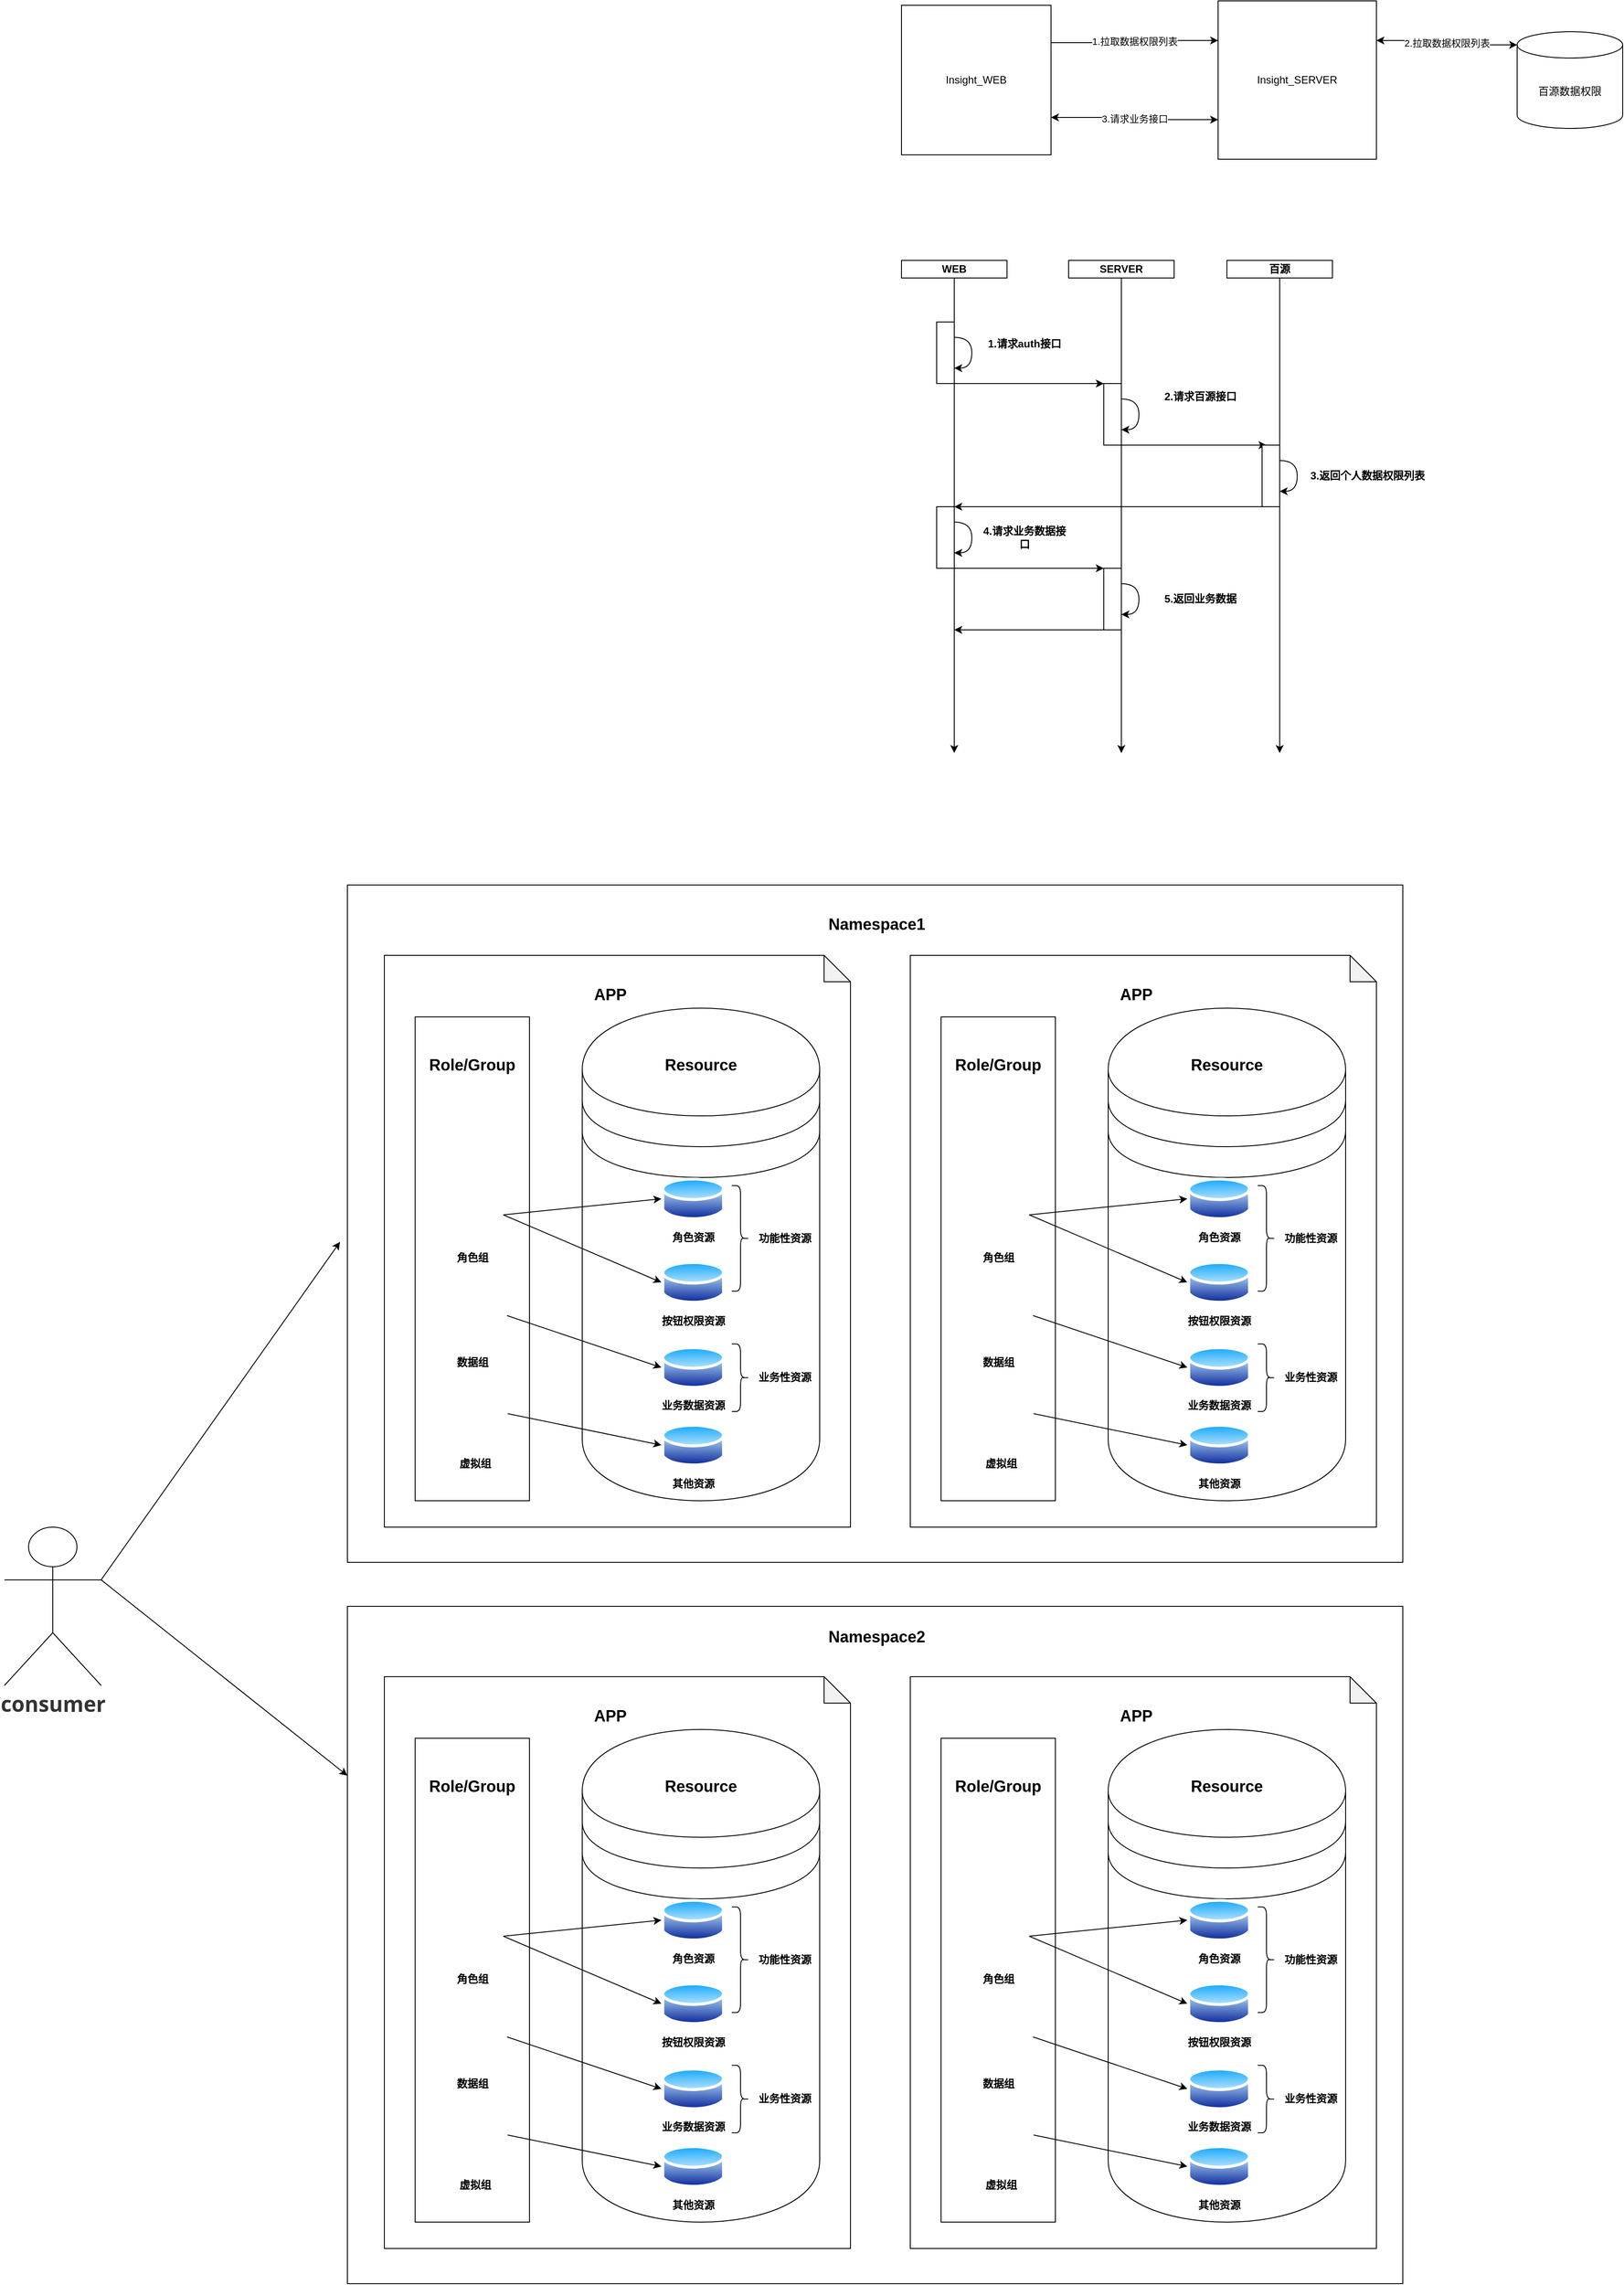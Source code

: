 <mxfile version="20.3.0" type="github">
  <diagram id="Tg5pM88NMdGY_b3UIndQ" name="第 1 页">
    <mxGraphModel dx="4374" dy="1604" grid="1" gridSize="10" guides="1" tooltips="1" connect="1" arrows="1" fold="1" page="1" pageScale="1" pageWidth="827" pageHeight="1169" math="0" shadow="0">
      <root>
        <mxCell id="0" />
        <mxCell id="1" parent="0" />
        <mxCell id="oTmZ-C7Nvv7YUmRwg-Ib-9" value="1.拉取数据权限列表" style="edgeStyle=orthogonalEdgeStyle;rounded=0;orthogonalLoop=1;jettySize=auto;html=1;exitX=1;exitY=0.25;exitDx=0;exitDy=0;entryX=0;entryY=0.25;entryDx=0;entryDy=0;startArrow=none;startFill=0;" edge="1" parent="1" source="oTmZ-C7Nvv7YUmRwg-Ib-2" target="oTmZ-C7Nvv7YUmRwg-Ib-7">
          <mxGeometry relative="1" as="geometry" />
        </mxCell>
        <mxCell id="oTmZ-C7Nvv7YUmRwg-Ib-11" value="3.请求业务接口" style="edgeStyle=orthogonalEdgeStyle;rounded=0;orthogonalLoop=1;jettySize=auto;html=1;exitX=1;exitY=0.75;exitDx=0;exitDy=0;entryX=0;entryY=0.75;entryDx=0;entryDy=0;startArrow=classic;startFill=1;" edge="1" parent="1" source="oTmZ-C7Nvv7YUmRwg-Ib-2" target="oTmZ-C7Nvv7YUmRwg-Ib-7">
          <mxGeometry relative="1" as="geometry" />
        </mxCell>
        <mxCell id="oTmZ-C7Nvv7YUmRwg-Ib-2" value="Insight_WEB" style="whiteSpace=wrap;html=1;aspect=fixed;" vertex="1" parent="1">
          <mxGeometry x="-10" y="100" width="170" height="170" as="geometry" />
        </mxCell>
        <mxCell id="oTmZ-C7Nvv7YUmRwg-Ib-6" value="百源数据权限" style="shape=cylinder3;whiteSpace=wrap;html=1;boundedLbl=1;backgroundOutline=1;size=15;" vertex="1" parent="1">
          <mxGeometry x="690" y="130" width="120" height="110" as="geometry" />
        </mxCell>
        <mxCell id="oTmZ-C7Nvv7YUmRwg-Ib-10" value="2.拉取数据权限列表" style="edgeStyle=orthogonalEdgeStyle;rounded=0;orthogonalLoop=1;jettySize=auto;html=1;exitX=1;exitY=0.25;exitDx=0;exitDy=0;entryX=0;entryY=0;entryDx=0;entryDy=15;entryPerimeter=0;startArrow=classic;startFill=1;" edge="1" parent="1" source="oTmZ-C7Nvv7YUmRwg-Ib-7" target="oTmZ-C7Nvv7YUmRwg-Ib-6">
          <mxGeometry relative="1" as="geometry" />
        </mxCell>
        <mxCell id="oTmZ-C7Nvv7YUmRwg-Ib-7" value="Insight_SERVER" style="whiteSpace=wrap;html=1;aspect=fixed;" vertex="1" parent="1">
          <mxGeometry x="350" y="95" width="180" height="180" as="geometry" />
        </mxCell>
        <mxCell id="oTmZ-C7Nvv7YUmRwg-Ib-16" style="edgeStyle=orthogonalEdgeStyle;rounded=0;orthogonalLoop=1;jettySize=auto;html=1;exitX=0.5;exitY=1;exitDx=0;exitDy=0;startArrow=none;startFill=0;" edge="1" parent="1" source="oTmZ-C7Nvv7YUmRwg-Ib-12">
          <mxGeometry relative="1" as="geometry">
            <mxPoint x="50" y="950" as="targetPoint" />
          </mxGeometry>
        </mxCell>
        <mxCell id="oTmZ-C7Nvv7YUmRwg-Ib-12" value="WEB" style="rounded=0;whiteSpace=wrap;html=1;fontStyle=1" vertex="1" parent="1">
          <mxGeometry x="-10" y="390" width="120" height="20" as="geometry" />
        </mxCell>
        <mxCell id="oTmZ-C7Nvv7YUmRwg-Ib-17" style="edgeStyle=orthogonalEdgeStyle;rounded=0;orthogonalLoop=1;jettySize=auto;html=1;exitX=0.5;exitY=1;exitDx=0;exitDy=0;startArrow=none;startFill=0;" edge="1" parent="1" source="oTmZ-C7Nvv7YUmRwg-Ib-13">
          <mxGeometry relative="1" as="geometry">
            <mxPoint x="240" y="950" as="targetPoint" />
          </mxGeometry>
        </mxCell>
        <mxCell id="oTmZ-C7Nvv7YUmRwg-Ib-13" value="&lt;b&gt;SERVER&lt;/b&gt;" style="rounded=0;whiteSpace=wrap;html=1;" vertex="1" parent="1">
          <mxGeometry x="180" y="390" width="120" height="20" as="geometry" />
        </mxCell>
        <mxCell id="oTmZ-C7Nvv7YUmRwg-Ib-18" style="edgeStyle=orthogonalEdgeStyle;rounded=0;orthogonalLoop=1;jettySize=auto;html=1;exitX=0.5;exitY=1;exitDx=0;exitDy=0;startArrow=none;startFill=0;" edge="1" parent="1" source="oTmZ-C7Nvv7YUmRwg-Ib-14">
          <mxGeometry relative="1" as="geometry">
            <mxPoint x="420" y="950" as="targetPoint" />
          </mxGeometry>
        </mxCell>
        <mxCell id="oTmZ-C7Nvv7YUmRwg-Ib-14" value="百源" style="rounded=0;whiteSpace=wrap;html=1;fontStyle=1" vertex="1" parent="1">
          <mxGeometry x="360" y="390" width="120" height="20" as="geometry" />
        </mxCell>
        <mxCell id="oTmZ-C7Nvv7YUmRwg-Ib-26" style="rounded=0;orthogonalLoop=1;jettySize=auto;html=1;exitX=1;exitY=1;exitDx=0;exitDy=0;startArrow=none;startFill=0;entryX=0;entryY=0;entryDx=0;entryDy=0;" edge="1" parent="1" source="oTmZ-C7Nvv7YUmRwg-Ib-19" target="oTmZ-C7Nvv7YUmRwg-Ib-21">
          <mxGeometry relative="1" as="geometry">
            <mxPoint x="210" y="530" as="targetPoint" />
          </mxGeometry>
        </mxCell>
        <mxCell id="oTmZ-C7Nvv7YUmRwg-Ib-19" value="" style="rounded=0;whiteSpace=wrap;html=1;" vertex="1" parent="1">
          <mxGeometry x="30" y="460" width="20" height="70" as="geometry" />
        </mxCell>
        <mxCell id="oTmZ-C7Nvv7YUmRwg-Ib-20" style="edgeStyle=orthogonalEdgeStyle;rounded=0;orthogonalLoop=1;jettySize=auto;html=1;exitX=1;exitY=0.25;exitDx=0;exitDy=0;entryX=1;entryY=0.75;entryDx=0;entryDy=0;startArrow=none;startFill=0;curved=1;" edge="1" parent="1" source="oTmZ-C7Nvv7YUmRwg-Ib-19" target="oTmZ-C7Nvv7YUmRwg-Ib-19">
          <mxGeometry relative="1" as="geometry">
            <Array as="points">
              <mxPoint x="70" y="478" />
              <mxPoint x="70" y="513" />
            </Array>
          </mxGeometry>
        </mxCell>
        <mxCell id="oTmZ-C7Nvv7YUmRwg-Ib-29" style="edgeStyle=none;rounded=0;orthogonalLoop=1;jettySize=auto;html=1;exitX=0.75;exitY=1;exitDx=0;exitDy=0;entryX=0.25;entryY=0;entryDx=0;entryDy=0;startArrow=none;startFill=0;" edge="1" parent="1" source="oTmZ-C7Nvv7YUmRwg-Ib-21" target="oTmZ-C7Nvv7YUmRwg-Ib-23">
          <mxGeometry relative="1" as="geometry" />
        </mxCell>
        <mxCell id="oTmZ-C7Nvv7YUmRwg-Ib-21" value="" style="rounded=0;whiteSpace=wrap;html=1;" vertex="1" parent="1">
          <mxGeometry x="220" y="530" width="20" height="70" as="geometry" />
        </mxCell>
        <mxCell id="oTmZ-C7Nvv7YUmRwg-Ib-22" style="edgeStyle=orthogonalEdgeStyle;rounded=0;orthogonalLoop=1;jettySize=auto;html=1;exitX=1;exitY=0.25;exitDx=0;exitDy=0;entryX=1;entryY=0.75;entryDx=0;entryDy=0;startArrow=none;startFill=0;curved=1;" edge="1" parent="1" source="oTmZ-C7Nvv7YUmRwg-Ib-21" target="oTmZ-C7Nvv7YUmRwg-Ib-21">
          <mxGeometry relative="1" as="geometry">
            <Array as="points">
              <mxPoint x="260" y="548" />
              <mxPoint x="260" y="583" />
            </Array>
          </mxGeometry>
        </mxCell>
        <mxCell id="oTmZ-C7Nvv7YUmRwg-Ib-31" style="edgeStyle=none;rounded=0;orthogonalLoop=1;jettySize=auto;html=1;exitX=0;exitY=1;exitDx=0;exitDy=0;startArrow=none;startFill=0;" edge="1" parent="1" source="oTmZ-C7Nvv7YUmRwg-Ib-23">
          <mxGeometry relative="1" as="geometry">
            <mxPoint x="50" y="670" as="targetPoint" />
          </mxGeometry>
        </mxCell>
        <mxCell id="oTmZ-C7Nvv7YUmRwg-Ib-23" value="" style="rounded=0;whiteSpace=wrap;html=1;" vertex="1" parent="1">
          <mxGeometry x="400" y="600" width="20" height="70" as="geometry" />
        </mxCell>
        <mxCell id="oTmZ-C7Nvv7YUmRwg-Ib-24" style="edgeStyle=orthogonalEdgeStyle;rounded=0;orthogonalLoop=1;jettySize=auto;html=1;exitX=1;exitY=0.25;exitDx=0;exitDy=0;entryX=1;entryY=0.75;entryDx=0;entryDy=0;startArrow=none;startFill=0;curved=1;" edge="1" parent="1" source="oTmZ-C7Nvv7YUmRwg-Ib-23" target="oTmZ-C7Nvv7YUmRwg-Ib-23">
          <mxGeometry relative="1" as="geometry">
            <Array as="points">
              <mxPoint x="440" y="618" />
              <mxPoint x="440" y="653" />
            </Array>
          </mxGeometry>
        </mxCell>
        <mxCell id="oTmZ-C7Nvv7YUmRwg-Ib-25" value="&lt;b&gt;1.请求auth接口&lt;/b&gt;" style="text;html=1;strokeColor=none;fillColor=none;align=center;verticalAlign=middle;whiteSpace=wrap;rounded=0;" vertex="1" parent="1">
          <mxGeometry x="80" y="470" width="100" height="30" as="geometry" />
        </mxCell>
        <mxCell id="oTmZ-C7Nvv7YUmRwg-Ib-28" value="&lt;b&gt;2.请求百源接口&lt;/b&gt;" style="text;html=1;strokeColor=none;fillColor=none;align=center;verticalAlign=middle;whiteSpace=wrap;rounded=0;" vertex="1" parent="1">
          <mxGeometry x="280" y="530" width="100" height="30" as="geometry" />
        </mxCell>
        <mxCell id="oTmZ-C7Nvv7YUmRwg-Ib-32" value="&lt;b&gt;3.返回个人数据权限列表&lt;/b&gt;" style="text;html=1;strokeColor=none;fillColor=none;align=center;verticalAlign=middle;whiteSpace=wrap;rounded=0;" vertex="1" parent="1">
          <mxGeometry x="450" y="620" width="140" height="30" as="geometry" />
        </mxCell>
        <mxCell id="oTmZ-C7Nvv7YUmRwg-Ib-40" style="edgeStyle=none;rounded=0;orthogonalLoop=1;jettySize=auto;html=1;exitX=1;exitY=1;exitDx=0;exitDy=0;entryX=0;entryY=0;entryDx=0;entryDy=0;startArrow=none;startFill=0;" edge="1" parent="1" source="oTmZ-C7Nvv7YUmRwg-Ib-33" target="oTmZ-C7Nvv7YUmRwg-Ib-38">
          <mxGeometry relative="1" as="geometry" />
        </mxCell>
        <mxCell id="oTmZ-C7Nvv7YUmRwg-Ib-33" value="" style="rounded=0;whiteSpace=wrap;html=1;" vertex="1" parent="1">
          <mxGeometry x="30" y="670" width="20" height="70" as="geometry" />
        </mxCell>
        <mxCell id="oTmZ-C7Nvv7YUmRwg-Ib-34" style="edgeStyle=orthogonalEdgeStyle;rounded=0;orthogonalLoop=1;jettySize=auto;html=1;exitX=1;exitY=0.25;exitDx=0;exitDy=0;entryX=1;entryY=0.75;entryDx=0;entryDy=0;startArrow=none;startFill=0;curved=1;" edge="1" parent="1" source="oTmZ-C7Nvv7YUmRwg-Ib-33" target="oTmZ-C7Nvv7YUmRwg-Ib-33">
          <mxGeometry relative="1" as="geometry">
            <Array as="points">
              <mxPoint x="70" y="688" />
              <mxPoint x="70" y="723" />
            </Array>
          </mxGeometry>
        </mxCell>
        <mxCell id="oTmZ-C7Nvv7YUmRwg-Ib-35" value="&lt;b&gt;4.请求业务数据接口&lt;/b&gt;" style="text;html=1;strokeColor=none;fillColor=none;align=center;verticalAlign=middle;whiteSpace=wrap;rounded=0;" vertex="1" parent="1">
          <mxGeometry x="80" y="690" width="100" height="30" as="geometry" />
        </mxCell>
        <mxCell id="oTmZ-C7Nvv7YUmRwg-Ib-41" style="edgeStyle=none;rounded=0;orthogonalLoop=1;jettySize=auto;html=1;exitX=0;exitY=1;exitDx=0;exitDy=0;startArrow=none;startFill=0;" edge="1" parent="1" source="oTmZ-C7Nvv7YUmRwg-Ib-38">
          <mxGeometry relative="1" as="geometry">
            <mxPoint x="50" y="810" as="targetPoint" />
          </mxGeometry>
        </mxCell>
        <mxCell id="oTmZ-C7Nvv7YUmRwg-Ib-38" value="" style="rounded=0;whiteSpace=wrap;html=1;" vertex="1" parent="1">
          <mxGeometry x="220" y="740" width="20" height="70" as="geometry" />
        </mxCell>
        <mxCell id="oTmZ-C7Nvv7YUmRwg-Ib-39" style="edgeStyle=orthogonalEdgeStyle;rounded=0;orthogonalLoop=1;jettySize=auto;html=1;exitX=1;exitY=0.25;exitDx=0;exitDy=0;entryX=1;entryY=0.75;entryDx=0;entryDy=0;startArrow=none;startFill=0;curved=1;" edge="1" parent="1" source="oTmZ-C7Nvv7YUmRwg-Ib-38" target="oTmZ-C7Nvv7YUmRwg-Ib-38">
          <mxGeometry relative="1" as="geometry">
            <Array as="points">
              <mxPoint x="260" y="758" />
              <mxPoint x="260" y="793" />
            </Array>
          </mxGeometry>
        </mxCell>
        <mxCell id="oTmZ-C7Nvv7YUmRwg-Ib-42" value="&lt;b&gt;5.返回业务数据&lt;/b&gt;" style="text;html=1;strokeColor=none;fillColor=none;align=center;verticalAlign=middle;whiteSpace=wrap;rounded=0;" vertex="1" parent="1">
          <mxGeometry x="280" y="760" width="100" height="30" as="geometry" />
        </mxCell>
        <mxCell id="oTmZ-C7Nvv7YUmRwg-Ib-208" value="" style="rounded=0;whiteSpace=wrap;html=1;fontSize=18;" vertex="1" parent="1">
          <mxGeometry x="-640" y="1100" width="1200" height="770" as="geometry" />
        </mxCell>
        <mxCell id="oTmZ-C7Nvv7YUmRwg-Ib-209" value="" style="shape=note;whiteSpace=wrap;html=1;backgroundOutline=1;darkOpacity=0.05;fontSize=18;" vertex="1" parent="1">
          <mxGeometry x="-598" y="1180" width="530" height="650" as="geometry" />
        </mxCell>
        <mxCell id="oTmZ-C7Nvv7YUmRwg-Ib-210" value="&lt;b&gt;APP&lt;/b&gt;" style="text;html=1;strokeColor=none;fillColor=none;align=center;verticalAlign=middle;whiteSpace=wrap;rounded=0;fontSize=18;" vertex="1" parent="1">
          <mxGeometry x="-371" y="1210" width="60" height="30" as="geometry" />
        </mxCell>
        <mxCell id="oTmZ-C7Nvv7YUmRwg-Ib-211" value="" style="shape=datastore;whiteSpace=wrap;html=1;" vertex="1" parent="1">
          <mxGeometry x="-373" y="1240" width="270" height="560" as="geometry" />
        </mxCell>
        <mxCell id="oTmZ-C7Nvv7YUmRwg-Ib-212" value="角色资源" style="aspect=fixed;perimeter=ellipsePerimeter;html=1;align=center;shadow=0;dashed=0;spacingTop=3;image;image=img/lib/active_directory/database.svg;fontStyle=1" vertex="1" parent="1">
          <mxGeometry x="-283" y="1430" width="72.3" height="53.5" as="geometry" />
        </mxCell>
        <mxCell id="oTmZ-C7Nvv7YUmRwg-Ib-213" value="业务数据资源" style="aspect=fixed;perimeter=ellipsePerimeter;html=1;align=center;shadow=0;dashed=0;spacingTop=3;image;image=img/lib/active_directory/database.svg;fontStyle=1" vertex="1" parent="1">
          <mxGeometry x="-283" y="1621.75" width="72.3" height="53.5" as="geometry" />
        </mxCell>
        <mxCell id="oTmZ-C7Nvv7YUmRwg-Ib-214" value="按钮权限资源" style="aspect=fixed;perimeter=ellipsePerimeter;html=1;align=center;shadow=0;dashed=0;spacingTop=3;image;image=img/lib/active_directory/database.svg;fontStyle=1" vertex="1" parent="1">
          <mxGeometry x="-283" y="1525" width="72.3" height="53.5" as="geometry" />
        </mxCell>
        <mxCell id="oTmZ-C7Nvv7YUmRwg-Ib-215" value="" style="shape=curlyBracket;whiteSpace=wrap;html=1;rounded=1;flipH=1;" vertex="1" parent="1">
          <mxGeometry x="-203" y="1441.75" width="20" height="120" as="geometry" />
        </mxCell>
        <mxCell id="oTmZ-C7Nvv7YUmRwg-Ib-216" value="功能性资源" style="text;html=1;align=center;verticalAlign=middle;resizable=0;points=[];autosize=1;strokeColor=none;fillColor=none;fontStyle=1" vertex="1" parent="1">
          <mxGeometry x="-183" y="1486.75" width="80" height="30" as="geometry" />
        </mxCell>
        <mxCell id="oTmZ-C7Nvv7YUmRwg-Ib-217" value="" style="shape=curlyBracket;whiteSpace=wrap;html=1;rounded=1;flipH=1;" vertex="1" parent="1">
          <mxGeometry x="-203" y="1621.75" width="20" height="76.75" as="geometry" />
        </mxCell>
        <mxCell id="oTmZ-C7Nvv7YUmRwg-Ib-218" value="业务性资源" style="text;html=1;align=center;verticalAlign=middle;resizable=0;points=[];autosize=1;strokeColor=none;fillColor=none;fontStyle=1" vertex="1" parent="1">
          <mxGeometry x="-183" y="1645.25" width="80" height="30" as="geometry" />
        </mxCell>
        <mxCell id="oTmZ-C7Nvv7YUmRwg-Ib-219" value="其他资源" style="aspect=fixed;perimeter=ellipsePerimeter;html=1;align=center;shadow=0;dashed=0;spacingTop=3;image;image=img/lib/active_directory/database.svg;fontStyle=1" vertex="1" parent="1">
          <mxGeometry x="-283" y="1710" width="72.3" height="53.5" as="geometry" />
        </mxCell>
        <mxCell id="oTmZ-C7Nvv7YUmRwg-Ib-220" value="&lt;b&gt;&lt;font style=&quot;font-size: 18px;&quot;&gt;Resource&lt;/font&gt;&lt;/b&gt;" style="text;html=1;strokeColor=none;fillColor=none;align=center;verticalAlign=middle;whiteSpace=wrap;rounded=0;" vertex="1" parent="1">
          <mxGeometry x="-268" y="1290" width="60" height="30" as="geometry" />
        </mxCell>
        <mxCell id="oTmZ-C7Nvv7YUmRwg-Ib-221" value="" style="rounded=0;whiteSpace=wrap;html=1;fontSize=18;fontStyle=1" vertex="1" parent="1">
          <mxGeometry x="-563" y="1250" width="130" height="550" as="geometry" />
        </mxCell>
        <mxCell id="oTmZ-C7Nvv7YUmRwg-Ib-222" style="edgeStyle=none;rounded=0;orthogonalLoop=1;jettySize=auto;html=1;exitX=1;exitY=0.5;exitDx=0;exitDy=0;entryX=0;entryY=0.5;entryDx=0;entryDy=0;fontSize=18;startArrow=none;startFill=0;" edge="1" parent="1" source="oTmZ-C7Nvv7YUmRwg-Ib-224" target="oTmZ-C7Nvv7YUmRwg-Ib-212">
          <mxGeometry relative="1" as="geometry" />
        </mxCell>
        <mxCell id="oTmZ-C7Nvv7YUmRwg-Ib-223" style="edgeStyle=none;rounded=0;orthogonalLoop=1;jettySize=auto;html=1;exitX=1;exitY=0.5;exitDx=0;exitDy=0;entryX=0;entryY=0.5;entryDx=0;entryDy=0;fontSize=18;startArrow=none;startFill=0;" edge="1" parent="1" source="oTmZ-C7Nvv7YUmRwg-Ib-224" target="oTmZ-C7Nvv7YUmRwg-Ib-214">
          <mxGeometry relative="1" as="geometry" />
        </mxCell>
        <mxCell id="oTmZ-C7Nvv7YUmRwg-Ib-224" value="角色组" style="shape=image;html=1;verticalAlign=top;verticalLabelPosition=bottom;labelBackgroundColor=#ffffff;imageAspect=0;aspect=fixed;image=https://cdn2.iconfinder.com/data/icons/essential-web-1-1/50/group-customers-team-contacts-family-128.png;fontStyle=1" vertex="1" parent="1">
          <mxGeometry x="-532.75" y="1440" width="70" height="70" as="geometry" />
        </mxCell>
        <mxCell id="oTmZ-C7Nvv7YUmRwg-Ib-225" style="edgeStyle=none;rounded=0;orthogonalLoop=1;jettySize=auto;html=1;exitX=1;exitY=0.5;exitDx=0;exitDy=0;entryX=0;entryY=0.5;entryDx=0;entryDy=0;fontSize=18;startArrow=none;startFill=0;" edge="1" parent="1" source="oTmZ-C7Nvv7YUmRwg-Ib-226" target="oTmZ-C7Nvv7YUmRwg-Ib-213">
          <mxGeometry relative="1" as="geometry" />
        </mxCell>
        <mxCell id="oTmZ-C7Nvv7YUmRwg-Ib-226" value="数据组" style="shape=image;html=1;verticalAlign=top;verticalLabelPosition=bottom;labelBackgroundColor=#ffffff;imageAspect=0;aspect=fixed;image=https://cdn4.iconfinder.com/data/icons/ios-web-user-interface-multi-circle-flat-vol-7/512/Hierarchy_organization_team_diagram_order_hierarchical_structure_teamwork-128.png;fontStyle=1" vertex="1" parent="1">
          <mxGeometry x="-537.5" y="1550" width="79" height="79" as="geometry" />
        </mxCell>
        <mxCell id="oTmZ-C7Nvv7YUmRwg-Ib-227" style="edgeStyle=none;rounded=0;orthogonalLoop=1;jettySize=auto;html=1;exitX=1;exitY=0.5;exitDx=0;exitDy=0;entryX=0;entryY=0.5;entryDx=0;entryDy=0;fontSize=18;startArrow=none;startFill=0;" edge="1" parent="1" source="oTmZ-C7Nvv7YUmRwg-Ib-228" target="oTmZ-C7Nvv7YUmRwg-Ib-219">
          <mxGeometry relative="1" as="geometry" />
        </mxCell>
        <mxCell id="oTmZ-C7Nvv7YUmRwg-Ib-228" value="&lt;font style=&quot;font-size: 12px;&quot;&gt;虚拟组&lt;/font&gt;" style="shape=image;html=1;verticalAlign=top;verticalLabelPosition=bottom;labelBackgroundColor=#ffffff;imageAspect=0;aspect=fixed;image=https://cdn4.iconfinder.com/data/icons/ios-web-user-interface-multi-circle-flat-vol-7/512/Hierarchy_organization_members_team_teamwork-128.png;fontSize=18;fontStyle=1" vertex="1" parent="1">
          <mxGeometry x="-532.75" y="1663.5" width="75" height="75" as="geometry" />
        </mxCell>
        <mxCell id="oTmZ-C7Nvv7YUmRwg-Ib-229" value="&lt;font style=&quot;font-size: 18px;&quot;&gt;&lt;b&gt;Role/Group&lt;/b&gt;&lt;/font&gt;" style="text;html=1;strokeColor=none;fillColor=none;align=center;verticalAlign=middle;whiteSpace=wrap;rounded=0;fontSize=12;" vertex="1" parent="1">
          <mxGeometry x="-528" y="1290" width="60" height="30" as="geometry" />
        </mxCell>
        <mxCell id="oTmZ-C7Nvv7YUmRwg-Ib-230" value="&lt;b&gt;Namespace1&lt;/b&gt;" style="text;html=1;strokeColor=none;fillColor=none;align=center;verticalAlign=middle;whiteSpace=wrap;rounded=0;fontSize=18;" vertex="1" parent="1">
          <mxGeometry x="-68" y="1130" width="60" height="30" as="geometry" />
        </mxCell>
        <mxCell id="oTmZ-C7Nvv7YUmRwg-Ib-253" value="" style="shape=note;whiteSpace=wrap;html=1;backgroundOutline=1;darkOpacity=0.05;fontSize=18;" vertex="1" parent="1">
          <mxGeometry y="1180" width="530" height="650" as="geometry" />
        </mxCell>
        <mxCell id="oTmZ-C7Nvv7YUmRwg-Ib-254" value="&lt;b&gt;APP&lt;/b&gt;" style="text;html=1;strokeColor=none;fillColor=none;align=center;verticalAlign=middle;whiteSpace=wrap;rounded=0;fontSize=18;" vertex="1" parent="1">
          <mxGeometry x="227" y="1210" width="60" height="30" as="geometry" />
        </mxCell>
        <mxCell id="oTmZ-C7Nvv7YUmRwg-Ib-255" value="" style="shape=datastore;whiteSpace=wrap;html=1;" vertex="1" parent="1">
          <mxGeometry x="225" y="1240" width="270" height="560" as="geometry" />
        </mxCell>
        <mxCell id="oTmZ-C7Nvv7YUmRwg-Ib-256" value="角色资源" style="aspect=fixed;perimeter=ellipsePerimeter;html=1;align=center;shadow=0;dashed=0;spacingTop=3;image;image=img/lib/active_directory/database.svg;fontStyle=1" vertex="1" parent="1">
          <mxGeometry x="315" y="1430" width="72.3" height="53.5" as="geometry" />
        </mxCell>
        <mxCell id="oTmZ-C7Nvv7YUmRwg-Ib-257" value="业务数据资源" style="aspect=fixed;perimeter=ellipsePerimeter;html=1;align=center;shadow=0;dashed=0;spacingTop=3;image;image=img/lib/active_directory/database.svg;fontStyle=1" vertex="1" parent="1">
          <mxGeometry x="315" y="1621.75" width="72.3" height="53.5" as="geometry" />
        </mxCell>
        <mxCell id="oTmZ-C7Nvv7YUmRwg-Ib-258" value="按钮权限资源" style="aspect=fixed;perimeter=ellipsePerimeter;html=1;align=center;shadow=0;dashed=0;spacingTop=3;image;image=img/lib/active_directory/database.svg;fontStyle=1" vertex="1" parent="1">
          <mxGeometry x="315" y="1525" width="72.3" height="53.5" as="geometry" />
        </mxCell>
        <mxCell id="oTmZ-C7Nvv7YUmRwg-Ib-259" value="" style="shape=curlyBracket;whiteSpace=wrap;html=1;rounded=1;flipH=1;" vertex="1" parent="1">
          <mxGeometry x="395" y="1441.75" width="20" height="120" as="geometry" />
        </mxCell>
        <mxCell id="oTmZ-C7Nvv7YUmRwg-Ib-260" value="功能性资源" style="text;html=1;align=center;verticalAlign=middle;resizable=0;points=[];autosize=1;strokeColor=none;fillColor=none;fontStyle=1" vertex="1" parent="1">
          <mxGeometry x="415" y="1486.75" width="80" height="30" as="geometry" />
        </mxCell>
        <mxCell id="oTmZ-C7Nvv7YUmRwg-Ib-261" value="" style="shape=curlyBracket;whiteSpace=wrap;html=1;rounded=1;flipH=1;" vertex="1" parent="1">
          <mxGeometry x="395" y="1621.75" width="20" height="76.75" as="geometry" />
        </mxCell>
        <mxCell id="oTmZ-C7Nvv7YUmRwg-Ib-262" value="业务性资源" style="text;html=1;align=center;verticalAlign=middle;resizable=0;points=[];autosize=1;strokeColor=none;fillColor=none;fontStyle=1" vertex="1" parent="1">
          <mxGeometry x="415" y="1645.25" width="80" height="30" as="geometry" />
        </mxCell>
        <mxCell id="oTmZ-C7Nvv7YUmRwg-Ib-263" value="其他资源" style="aspect=fixed;perimeter=ellipsePerimeter;html=1;align=center;shadow=0;dashed=0;spacingTop=3;image;image=img/lib/active_directory/database.svg;fontStyle=1" vertex="1" parent="1">
          <mxGeometry x="315" y="1710" width="72.3" height="53.5" as="geometry" />
        </mxCell>
        <mxCell id="oTmZ-C7Nvv7YUmRwg-Ib-264" value="&lt;b&gt;&lt;font style=&quot;font-size: 18px;&quot;&gt;Resource&lt;/font&gt;&lt;/b&gt;" style="text;html=1;strokeColor=none;fillColor=none;align=center;verticalAlign=middle;whiteSpace=wrap;rounded=0;" vertex="1" parent="1">
          <mxGeometry x="330" y="1290" width="60" height="30" as="geometry" />
        </mxCell>
        <mxCell id="oTmZ-C7Nvv7YUmRwg-Ib-265" value="" style="rounded=0;whiteSpace=wrap;html=1;fontSize=18;fontStyle=1" vertex="1" parent="1">
          <mxGeometry x="35" y="1250" width="130" height="550" as="geometry" />
        </mxCell>
        <mxCell id="oTmZ-C7Nvv7YUmRwg-Ib-266" style="edgeStyle=none;rounded=0;orthogonalLoop=1;jettySize=auto;html=1;exitX=1;exitY=0.5;exitDx=0;exitDy=0;entryX=0;entryY=0.5;entryDx=0;entryDy=0;fontSize=18;startArrow=none;startFill=0;" edge="1" parent="1" source="oTmZ-C7Nvv7YUmRwg-Ib-268" target="oTmZ-C7Nvv7YUmRwg-Ib-256">
          <mxGeometry relative="1" as="geometry" />
        </mxCell>
        <mxCell id="oTmZ-C7Nvv7YUmRwg-Ib-267" style="edgeStyle=none;rounded=0;orthogonalLoop=1;jettySize=auto;html=1;exitX=1;exitY=0.5;exitDx=0;exitDy=0;entryX=0;entryY=0.5;entryDx=0;entryDy=0;fontSize=18;startArrow=none;startFill=0;" edge="1" parent="1" source="oTmZ-C7Nvv7YUmRwg-Ib-268" target="oTmZ-C7Nvv7YUmRwg-Ib-258">
          <mxGeometry relative="1" as="geometry" />
        </mxCell>
        <mxCell id="oTmZ-C7Nvv7YUmRwg-Ib-268" value="角色组" style="shape=image;html=1;verticalAlign=top;verticalLabelPosition=bottom;labelBackgroundColor=#ffffff;imageAspect=0;aspect=fixed;image=https://cdn2.iconfinder.com/data/icons/essential-web-1-1/50/group-customers-team-contacts-family-128.png;fontStyle=1" vertex="1" parent="1">
          <mxGeometry x="65.25" y="1440" width="70" height="70" as="geometry" />
        </mxCell>
        <mxCell id="oTmZ-C7Nvv7YUmRwg-Ib-269" style="edgeStyle=none;rounded=0;orthogonalLoop=1;jettySize=auto;html=1;exitX=1;exitY=0.5;exitDx=0;exitDy=0;entryX=0;entryY=0.5;entryDx=0;entryDy=0;fontSize=18;startArrow=none;startFill=0;" edge="1" parent="1" source="oTmZ-C7Nvv7YUmRwg-Ib-270" target="oTmZ-C7Nvv7YUmRwg-Ib-257">
          <mxGeometry relative="1" as="geometry" />
        </mxCell>
        <mxCell id="oTmZ-C7Nvv7YUmRwg-Ib-270" value="数据组" style="shape=image;html=1;verticalAlign=top;verticalLabelPosition=bottom;labelBackgroundColor=#ffffff;imageAspect=0;aspect=fixed;image=https://cdn4.iconfinder.com/data/icons/ios-web-user-interface-multi-circle-flat-vol-7/512/Hierarchy_organization_team_diagram_order_hierarchical_structure_teamwork-128.png;fontStyle=1" vertex="1" parent="1">
          <mxGeometry x="60.5" y="1550" width="79" height="79" as="geometry" />
        </mxCell>
        <mxCell id="oTmZ-C7Nvv7YUmRwg-Ib-271" style="edgeStyle=none;rounded=0;orthogonalLoop=1;jettySize=auto;html=1;exitX=1;exitY=0.5;exitDx=0;exitDy=0;entryX=0;entryY=0.5;entryDx=0;entryDy=0;fontSize=18;startArrow=none;startFill=0;" edge="1" parent="1" source="oTmZ-C7Nvv7YUmRwg-Ib-272" target="oTmZ-C7Nvv7YUmRwg-Ib-263">
          <mxGeometry relative="1" as="geometry" />
        </mxCell>
        <mxCell id="oTmZ-C7Nvv7YUmRwg-Ib-272" value="&lt;font style=&quot;font-size: 12px;&quot;&gt;虚拟组&lt;/font&gt;" style="shape=image;html=1;verticalAlign=top;verticalLabelPosition=bottom;labelBackgroundColor=#ffffff;imageAspect=0;aspect=fixed;image=https://cdn4.iconfinder.com/data/icons/ios-web-user-interface-multi-circle-flat-vol-7/512/Hierarchy_organization_members_team_teamwork-128.png;fontSize=18;fontStyle=1" vertex="1" parent="1">
          <mxGeometry x="65.25" y="1663.5" width="75" height="75" as="geometry" />
        </mxCell>
        <mxCell id="oTmZ-C7Nvv7YUmRwg-Ib-273" value="&lt;font style=&quot;font-size: 18px;&quot;&gt;&lt;b&gt;Role/Group&lt;/b&gt;&lt;/font&gt;" style="text;html=1;strokeColor=none;fillColor=none;align=center;verticalAlign=middle;whiteSpace=wrap;rounded=0;fontSize=12;" vertex="1" parent="1">
          <mxGeometry x="70" y="1290" width="60" height="30" as="geometry" />
        </mxCell>
        <mxCell id="oTmZ-C7Nvv7YUmRwg-Ib-274" value="" style="rounded=0;whiteSpace=wrap;html=1;fontSize=18;" vertex="1" parent="1">
          <mxGeometry x="-640" y="1920" width="1200" height="770" as="geometry" />
        </mxCell>
        <mxCell id="oTmZ-C7Nvv7YUmRwg-Ib-275" value="" style="shape=note;whiteSpace=wrap;html=1;backgroundOutline=1;darkOpacity=0.05;fontSize=18;" vertex="1" parent="1">
          <mxGeometry x="-598" y="2000" width="530" height="650" as="geometry" />
        </mxCell>
        <mxCell id="oTmZ-C7Nvv7YUmRwg-Ib-276" value="&lt;b&gt;APP&lt;/b&gt;" style="text;html=1;strokeColor=none;fillColor=none;align=center;verticalAlign=middle;whiteSpace=wrap;rounded=0;fontSize=18;" vertex="1" parent="1">
          <mxGeometry x="-371" y="2030" width="60" height="30" as="geometry" />
        </mxCell>
        <mxCell id="oTmZ-C7Nvv7YUmRwg-Ib-277" value="" style="shape=datastore;whiteSpace=wrap;html=1;" vertex="1" parent="1">
          <mxGeometry x="-373" y="2060" width="270" height="560" as="geometry" />
        </mxCell>
        <mxCell id="oTmZ-C7Nvv7YUmRwg-Ib-278" value="角色资源" style="aspect=fixed;perimeter=ellipsePerimeter;html=1;align=center;shadow=0;dashed=0;spacingTop=3;image;image=img/lib/active_directory/database.svg;fontStyle=1" vertex="1" parent="1">
          <mxGeometry x="-283" y="2250" width="72.3" height="53.5" as="geometry" />
        </mxCell>
        <mxCell id="oTmZ-C7Nvv7YUmRwg-Ib-279" value="业务数据资源" style="aspect=fixed;perimeter=ellipsePerimeter;html=1;align=center;shadow=0;dashed=0;spacingTop=3;image;image=img/lib/active_directory/database.svg;fontStyle=1" vertex="1" parent="1">
          <mxGeometry x="-283" y="2441.75" width="72.3" height="53.5" as="geometry" />
        </mxCell>
        <mxCell id="oTmZ-C7Nvv7YUmRwg-Ib-280" value="按钮权限资源" style="aspect=fixed;perimeter=ellipsePerimeter;html=1;align=center;shadow=0;dashed=0;spacingTop=3;image;image=img/lib/active_directory/database.svg;fontStyle=1" vertex="1" parent="1">
          <mxGeometry x="-283" y="2345" width="72.3" height="53.5" as="geometry" />
        </mxCell>
        <mxCell id="oTmZ-C7Nvv7YUmRwg-Ib-281" value="" style="shape=curlyBracket;whiteSpace=wrap;html=1;rounded=1;flipH=1;" vertex="1" parent="1">
          <mxGeometry x="-203" y="2261.75" width="20" height="120" as="geometry" />
        </mxCell>
        <mxCell id="oTmZ-C7Nvv7YUmRwg-Ib-282" value="功能性资源" style="text;html=1;align=center;verticalAlign=middle;resizable=0;points=[];autosize=1;strokeColor=none;fillColor=none;fontStyle=1" vertex="1" parent="1">
          <mxGeometry x="-183" y="2306.75" width="80" height="30" as="geometry" />
        </mxCell>
        <mxCell id="oTmZ-C7Nvv7YUmRwg-Ib-283" value="" style="shape=curlyBracket;whiteSpace=wrap;html=1;rounded=1;flipH=1;" vertex="1" parent="1">
          <mxGeometry x="-203" y="2441.75" width="20" height="76.75" as="geometry" />
        </mxCell>
        <mxCell id="oTmZ-C7Nvv7YUmRwg-Ib-284" value="业务性资源" style="text;html=1;align=center;verticalAlign=middle;resizable=0;points=[];autosize=1;strokeColor=none;fillColor=none;fontStyle=1" vertex="1" parent="1">
          <mxGeometry x="-183" y="2465.25" width="80" height="30" as="geometry" />
        </mxCell>
        <mxCell id="oTmZ-C7Nvv7YUmRwg-Ib-285" value="其他资源" style="aspect=fixed;perimeter=ellipsePerimeter;html=1;align=center;shadow=0;dashed=0;spacingTop=3;image;image=img/lib/active_directory/database.svg;fontStyle=1" vertex="1" parent="1">
          <mxGeometry x="-283" y="2530" width="72.3" height="53.5" as="geometry" />
        </mxCell>
        <mxCell id="oTmZ-C7Nvv7YUmRwg-Ib-286" value="&lt;b&gt;&lt;font style=&quot;font-size: 18px;&quot;&gt;Resource&lt;/font&gt;&lt;/b&gt;" style="text;html=1;strokeColor=none;fillColor=none;align=center;verticalAlign=middle;whiteSpace=wrap;rounded=0;" vertex="1" parent="1">
          <mxGeometry x="-268" y="2110" width="60" height="30" as="geometry" />
        </mxCell>
        <mxCell id="oTmZ-C7Nvv7YUmRwg-Ib-287" value="" style="rounded=0;whiteSpace=wrap;html=1;fontSize=18;fontStyle=1" vertex="1" parent="1">
          <mxGeometry x="-563" y="2070" width="130" height="550" as="geometry" />
        </mxCell>
        <mxCell id="oTmZ-C7Nvv7YUmRwg-Ib-288" style="edgeStyle=none;rounded=0;orthogonalLoop=1;jettySize=auto;html=1;exitX=1;exitY=0.5;exitDx=0;exitDy=0;entryX=0;entryY=0.5;entryDx=0;entryDy=0;fontSize=18;startArrow=none;startFill=0;" edge="1" parent="1" source="oTmZ-C7Nvv7YUmRwg-Ib-290" target="oTmZ-C7Nvv7YUmRwg-Ib-278">
          <mxGeometry relative="1" as="geometry" />
        </mxCell>
        <mxCell id="oTmZ-C7Nvv7YUmRwg-Ib-289" style="edgeStyle=none;rounded=0;orthogonalLoop=1;jettySize=auto;html=1;exitX=1;exitY=0.5;exitDx=0;exitDy=0;entryX=0;entryY=0.5;entryDx=0;entryDy=0;fontSize=18;startArrow=none;startFill=0;" edge="1" parent="1" source="oTmZ-C7Nvv7YUmRwg-Ib-290" target="oTmZ-C7Nvv7YUmRwg-Ib-280">
          <mxGeometry relative="1" as="geometry" />
        </mxCell>
        <mxCell id="oTmZ-C7Nvv7YUmRwg-Ib-290" value="角色组" style="shape=image;html=1;verticalAlign=top;verticalLabelPosition=bottom;labelBackgroundColor=#ffffff;imageAspect=0;aspect=fixed;image=https://cdn2.iconfinder.com/data/icons/essential-web-1-1/50/group-customers-team-contacts-family-128.png;fontStyle=1" vertex="1" parent="1">
          <mxGeometry x="-532.75" y="2260" width="70" height="70" as="geometry" />
        </mxCell>
        <mxCell id="oTmZ-C7Nvv7YUmRwg-Ib-291" style="edgeStyle=none;rounded=0;orthogonalLoop=1;jettySize=auto;html=1;exitX=1;exitY=0.5;exitDx=0;exitDy=0;entryX=0;entryY=0.5;entryDx=0;entryDy=0;fontSize=18;startArrow=none;startFill=0;" edge="1" parent="1" source="oTmZ-C7Nvv7YUmRwg-Ib-292" target="oTmZ-C7Nvv7YUmRwg-Ib-279">
          <mxGeometry relative="1" as="geometry" />
        </mxCell>
        <mxCell id="oTmZ-C7Nvv7YUmRwg-Ib-292" value="数据组" style="shape=image;html=1;verticalAlign=top;verticalLabelPosition=bottom;labelBackgroundColor=#ffffff;imageAspect=0;aspect=fixed;image=https://cdn4.iconfinder.com/data/icons/ios-web-user-interface-multi-circle-flat-vol-7/512/Hierarchy_organization_team_diagram_order_hierarchical_structure_teamwork-128.png;fontStyle=1" vertex="1" parent="1">
          <mxGeometry x="-537.5" y="2370" width="79" height="79" as="geometry" />
        </mxCell>
        <mxCell id="oTmZ-C7Nvv7YUmRwg-Ib-293" style="edgeStyle=none;rounded=0;orthogonalLoop=1;jettySize=auto;html=1;exitX=1;exitY=0.5;exitDx=0;exitDy=0;entryX=0;entryY=0.5;entryDx=0;entryDy=0;fontSize=18;startArrow=none;startFill=0;" edge="1" parent="1" source="oTmZ-C7Nvv7YUmRwg-Ib-294" target="oTmZ-C7Nvv7YUmRwg-Ib-285">
          <mxGeometry relative="1" as="geometry" />
        </mxCell>
        <mxCell id="oTmZ-C7Nvv7YUmRwg-Ib-294" value="&lt;font style=&quot;font-size: 12px;&quot;&gt;虚拟组&lt;/font&gt;" style="shape=image;html=1;verticalAlign=top;verticalLabelPosition=bottom;labelBackgroundColor=#ffffff;imageAspect=0;aspect=fixed;image=https://cdn4.iconfinder.com/data/icons/ios-web-user-interface-multi-circle-flat-vol-7/512/Hierarchy_organization_members_team_teamwork-128.png;fontSize=18;fontStyle=1" vertex="1" parent="1">
          <mxGeometry x="-532.75" y="2483.5" width="75" height="75" as="geometry" />
        </mxCell>
        <mxCell id="oTmZ-C7Nvv7YUmRwg-Ib-295" value="&lt;font style=&quot;font-size: 18px;&quot;&gt;&lt;b&gt;Role/Group&lt;/b&gt;&lt;/font&gt;" style="text;html=1;strokeColor=none;fillColor=none;align=center;verticalAlign=middle;whiteSpace=wrap;rounded=0;fontSize=12;" vertex="1" parent="1">
          <mxGeometry x="-528" y="2110" width="60" height="30" as="geometry" />
        </mxCell>
        <mxCell id="oTmZ-C7Nvv7YUmRwg-Ib-296" value="&lt;b&gt;Namespace2&lt;/b&gt;" style="text;html=1;strokeColor=none;fillColor=none;align=center;verticalAlign=middle;whiteSpace=wrap;rounded=0;fontSize=18;" vertex="1" parent="1">
          <mxGeometry x="-68" y="1940" width="60" height="30" as="geometry" />
        </mxCell>
        <mxCell id="oTmZ-C7Nvv7YUmRwg-Ib-297" value="" style="shape=note;whiteSpace=wrap;html=1;backgroundOutline=1;darkOpacity=0.05;fontSize=18;" vertex="1" parent="1">
          <mxGeometry y="2000" width="530" height="650" as="geometry" />
        </mxCell>
        <mxCell id="oTmZ-C7Nvv7YUmRwg-Ib-298" value="&lt;b&gt;APP&lt;/b&gt;" style="text;html=1;strokeColor=none;fillColor=none;align=center;verticalAlign=middle;whiteSpace=wrap;rounded=0;fontSize=18;" vertex="1" parent="1">
          <mxGeometry x="227" y="2030" width="60" height="30" as="geometry" />
        </mxCell>
        <mxCell id="oTmZ-C7Nvv7YUmRwg-Ib-299" value="" style="shape=datastore;whiteSpace=wrap;html=1;" vertex="1" parent="1">
          <mxGeometry x="225" y="2060" width="270" height="560" as="geometry" />
        </mxCell>
        <mxCell id="oTmZ-C7Nvv7YUmRwg-Ib-300" value="角色资源" style="aspect=fixed;perimeter=ellipsePerimeter;html=1;align=center;shadow=0;dashed=0;spacingTop=3;image;image=img/lib/active_directory/database.svg;fontStyle=1" vertex="1" parent="1">
          <mxGeometry x="315" y="2250" width="72.3" height="53.5" as="geometry" />
        </mxCell>
        <mxCell id="oTmZ-C7Nvv7YUmRwg-Ib-301" value="业务数据资源" style="aspect=fixed;perimeter=ellipsePerimeter;html=1;align=center;shadow=0;dashed=0;spacingTop=3;image;image=img/lib/active_directory/database.svg;fontStyle=1" vertex="1" parent="1">
          <mxGeometry x="315" y="2441.75" width="72.3" height="53.5" as="geometry" />
        </mxCell>
        <mxCell id="oTmZ-C7Nvv7YUmRwg-Ib-302" value="按钮权限资源" style="aspect=fixed;perimeter=ellipsePerimeter;html=1;align=center;shadow=0;dashed=0;spacingTop=3;image;image=img/lib/active_directory/database.svg;fontStyle=1" vertex="1" parent="1">
          <mxGeometry x="315" y="2345" width="72.3" height="53.5" as="geometry" />
        </mxCell>
        <mxCell id="oTmZ-C7Nvv7YUmRwg-Ib-303" value="" style="shape=curlyBracket;whiteSpace=wrap;html=1;rounded=1;flipH=1;" vertex="1" parent="1">
          <mxGeometry x="395" y="2261.75" width="20" height="120" as="geometry" />
        </mxCell>
        <mxCell id="oTmZ-C7Nvv7YUmRwg-Ib-304" value="功能性资源" style="text;html=1;align=center;verticalAlign=middle;resizable=0;points=[];autosize=1;strokeColor=none;fillColor=none;fontStyle=1" vertex="1" parent="1">
          <mxGeometry x="415" y="2306.75" width="80" height="30" as="geometry" />
        </mxCell>
        <mxCell id="oTmZ-C7Nvv7YUmRwg-Ib-305" value="" style="shape=curlyBracket;whiteSpace=wrap;html=1;rounded=1;flipH=1;" vertex="1" parent="1">
          <mxGeometry x="395" y="2441.75" width="20" height="76.75" as="geometry" />
        </mxCell>
        <mxCell id="oTmZ-C7Nvv7YUmRwg-Ib-306" value="业务性资源" style="text;html=1;align=center;verticalAlign=middle;resizable=0;points=[];autosize=1;strokeColor=none;fillColor=none;fontStyle=1" vertex="1" parent="1">
          <mxGeometry x="415" y="2465.25" width="80" height="30" as="geometry" />
        </mxCell>
        <mxCell id="oTmZ-C7Nvv7YUmRwg-Ib-307" value="其他资源" style="aspect=fixed;perimeter=ellipsePerimeter;html=1;align=center;shadow=0;dashed=0;spacingTop=3;image;image=img/lib/active_directory/database.svg;fontStyle=1" vertex="1" parent="1">
          <mxGeometry x="315" y="2530" width="72.3" height="53.5" as="geometry" />
        </mxCell>
        <mxCell id="oTmZ-C7Nvv7YUmRwg-Ib-308" value="&lt;b&gt;&lt;font style=&quot;font-size: 18px;&quot;&gt;Resource&lt;/font&gt;&lt;/b&gt;" style="text;html=1;strokeColor=none;fillColor=none;align=center;verticalAlign=middle;whiteSpace=wrap;rounded=0;" vertex="1" parent="1">
          <mxGeometry x="330" y="2110" width="60" height="30" as="geometry" />
        </mxCell>
        <mxCell id="oTmZ-C7Nvv7YUmRwg-Ib-309" value="" style="rounded=0;whiteSpace=wrap;html=1;fontSize=18;fontStyle=1" vertex="1" parent="1">
          <mxGeometry x="35" y="2070" width="130" height="550" as="geometry" />
        </mxCell>
        <mxCell id="oTmZ-C7Nvv7YUmRwg-Ib-310" style="edgeStyle=none;rounded=0;orthogonalLoop=1;jettySize=auto;html=1;exitX=1;exitY=0.5;exitDx=0;exitDy=0;entryX=0;entryY=0.5;entryDx=0;entryDy=0;fontSize=18;startArrow=none;startFill=0;" edge="1" parent="1" source="oTmZ-C7Nvv7YUmRwg-Ib-312" target="oTmZ-C7Nvv7YUmRwg-Ib-300">
          <mxGeometry relative="1" as="geometry" />
        </mxCell>
        <mxCell id="oTmZ-C7Nvv7YUmRwg-Ib-311" style="edgeStyle=none;rounded=0;orthogonalLoop=1;jettySize=auto;html=1;exitX=1;exitY=0.5;exitDx=0;exitDy=0;entryX=0;entryY=0.5;entryDx=0;entryDy=0;fontSize=18;startArrow=none;startFill=0;" edge="1" parent="1" source="oTmZ-C7Nvv7YUmRwg-Ib-312" target="oTmZ-C7Nvv7YUmRwg-Ib-302">
          <mxGeometry relative="1" as="geometry" />
        </mxCell>
        <mxCell id="oTmZ-C7Nvv7YUmRwg-Ib-312" value="角色组" style="shape=image;html=1;verticalAlign=top;verticalLabelPosition=bottom;labelBackgroundColor=#ffffff;imageAspect=0;aspect=fixed;image=https://cdn2.iconfinder.com/data/icons/essential-web-1-1/50/group-customers-team-contacts-family-128.png;fontStyle=1" vertex="1" parent="1">
          <mxGeometry x="65.25" y="2260" width="70" height="70" as="geometry" />
        </mxCell>
        <mxCell id="oTmZ-C7Nvv7YUmRwg-Ib-313" style="edgeStyle=none;rounded=0;orthogonalLoop=1;jettySize=auto;html=1;exitX=1;exitY=0.5;exitDx=0;exitDy=0;entryX=0;entryY=0.5;entryDx=0;entryDy=0;fontSize=18;startArrow=none;startFill=0;" edge="1" parent="1" source="oTmZ-C7Nvv7YUmRwg-Ib-314" target="oTmZ-C7Nvv7YUmRwg-Ib-301">
          <mxGeometry relative="1" as="geometry" />
        </mxCell>
        <mxCell id="oTmZ-C7Nvv7YUmRwg-Ib-314" value="数据组" style="shape=image;html=1;verticalAlign=top;verticalLabelPosition=bottom;labelBackgroundColor=#ffffff;imageAspect=0;aspect=fixed;image=https://cdn4.iconfinder.com/data/icons/ios-web-user-interface-multi-circle-flat-vol-7/512/Hierarchy_organization_team_diagram_order_hierarchical_structure_teamwork-128.png;fontStyle=1" vertex="1" parent="1">
          <mxGeometry x="60.5" y="2370" width="79" height="79" as="geometry" />
        </mxCell>
        <mxCell id="oTmZ-C7Nvv7YUmRwg-Ib-315" style="edgeStyle=none;rounded=0;orthogonalLoop=1;jettySize=auto;html=1;exitX=1;exitY=0.5;exitDx=0;exitDy=0;entryX=0;entryY=0.5;entryDx=0;entryDy=0;fontSize=18;startArrow=none;startFill=0;" edge="1" parent="1" source="oTmZ-C7Nvv7YUmRwg-Ib-316" target="oTmZ-C7Nvv7YUmRwg-Ib-307">
          <mxGeometry relative="1" as="geometry" />
        </mxCell>
        <mxCell id="oTmZ-C7Nvv7YUmRwg-Ib-316" value="&lt;font style=&quot;font-size: 12px;&quot;&gt;虚拟组&lt;/font&gt;" style="shape=image;html=1;verticalAlign=top;verticalLabelPosition=bottom;labelBackgroundColor=#ffffff;imageAspect=0;aspect=fixed;image=https://cdn4.iconfinder.com/data/icons/ios-web-user-interface-multi-circle-flat-vol-7/512/Hierarchy_organization_members_team_teamwork-128.png;fontSize=18;fontStyle=1" vertex="1" parent="1">
          <mxGeometry x="65.25" y="2483.5" width="75" height="75" as="geometry" />
        </mxCell>
        <mxCell id="oTmZ-C7Nvv7YUmRwg-Ib-317" value="&lt;font style=&quot;font-size: 18px;&quot;&gt;&lt;b&gt;Role/Group&lt;/b&gt;&lt;/font&gt;" style="text;html=1;strokeColor=none;fillColor=none;align=center;verticalAlign=middle;whiteSpace=wrap;rounded=0;fontSize=12;" vertex="1" parent="1">
          <mxGeometry x="70" y="2110" width="60" height="30" as="geometry" />
        </mxCell>
        <mxCell id="oTmZ-C7Nvv7YUmRwg-Ib-324" style="edgeStyle=none;rounded=0;orthogonalLoop=1;jettySize=auto;html=1;exitX=1;exitY=0.333;exitDx=0;exitDy=0;exitPerimeter=0;entryX=-0.007;entryY=0.527;entryDx=0;entryDy=0;entryPerimeter=0;fontSize=24;startArrow=none;startFill=0;" edge="1" parent="1" source="oTmZ-C7Nvv7YUmRwg-Ib-320" target="oTmZ-C7Nvv7YUmRwg-Ib-208">
          <mxGeometry relative="1" as="geometry" />
        </mxCell>
        <mxCell id="oTmZ-C7Nvv7YUmRwg-Ib-325" style="edgeStyle=none;rounded=0;orthogonalLoop=1;jettySize=auto;html=1;exitX=1;exitY=0.333;exitDx=0;exitDy=0;exitPerimeter=0;entryX=0;entryY=0.25;entryDx=0;entryDy=0;fontSize=24;startArrow=none;startFill=0;" edge="1" parent="1" source="oTmZ-C7Nvv7YUmRwg-Ib-320" target="oTmZ-C7Nvv7YUmRwg-Ib-274">
          <mxGeometry relative="1" as="geometry" />
        </mxCell>
        <mxCell id="oTmZ-C7Nvv7YUmRwg-Ib-320" value="&lt;strong style=&quot;box-sizing: border-box; color: rgb(51, 51, 51); font-family: &amp;quot;Open Sans&amp;quot;, &amp;quot;Clear Sans&amp;quot;, &amp;quot;Helvetica Neue&amp;quot;, Helvetica, Arial, sans-serif; orphans: 4; text-align: left; background-color: rgb(255, 255, 255);&quot;&gt;&lt;span style=&quot;box-sizing: border-box;&quot; class=&quot;md-plain&quot;&gt;&lt;font style=&quot;font-size: 24px;&quot;&gt;consumer&lt;/font&gt;&lt;/span&gt;&lt;/strong&gt;" style="shape=umlActor;verticalLabelPosition=bottom;verticalAlign=top;html=1;outlineConnect=0;fontSize=18;" vertex="1" parent="1">
          <mxGeometry x="-1030" y="1830" width="110" height="180" as="geometry" />
        </mxCell>
      </root>
    </mxGraphModel>
  </diagram>
</mxfile>
